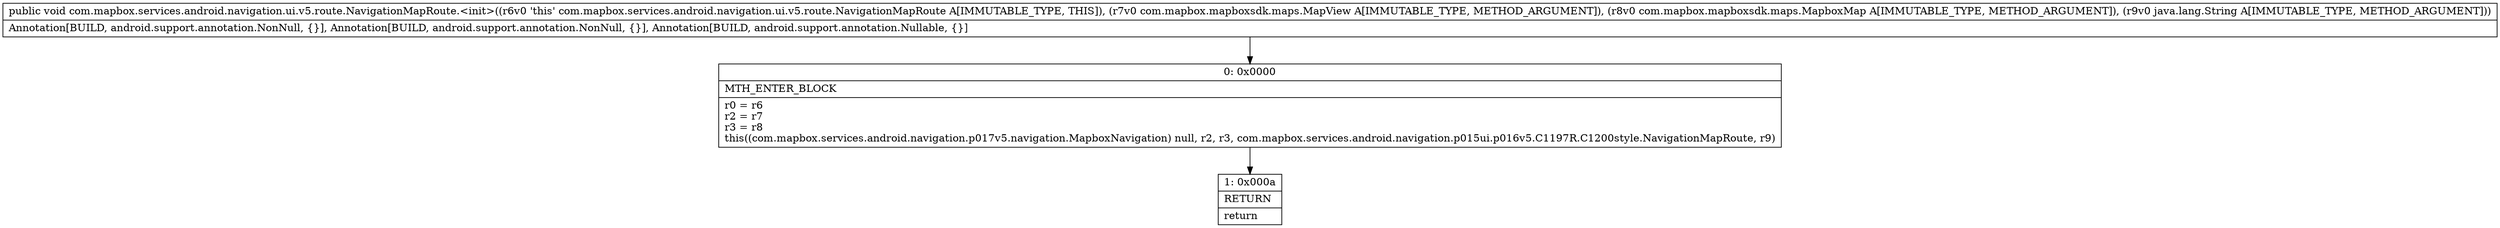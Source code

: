 digraph "CFG forcom.mapbox.services.android.navigation.ui.v5.route.NavigationMapRoute.\<init\>(Lcom\/mapbox\/mapboxsdk\/maps\/MapView;Lcom\/mapbox\/mapboxsdk\/maps\/MapboxMap;Ljava\/lang\/String;)V" {
Node_0 [shape=record,label="{0\:\ 0x0000|MTH_ENTER_BLOCK\l|r0 = r6\lr2 = r7\lr3 = r8\lthis((com.mapbox.services.android.navigation.p017v5.navigation.MapboxNavigation) null, r2, r3, com.mapbox.services.android.navigation.p015ui.p016v5.C1197R.C1200style.NavigationMapRoute, r9)\l}"];
Node_1 [shape=record,label="{1\:\ 0x000a|RETURN\l|return\l}"];
MethodNode[shape=record,label="{public void com.mapbox.services.android.navigation.ui.v5.route.NavigationMapRoute.\<init\>((r6v0 'this' com.mapbox.services.android.navigation.ui.v5.route.NavigationMapRoute A[IMMUTABLE_TYPE, THIS]), (r7v0 com.mapbox.mapboxsdk.maps.MapView A[IMMUTABLE_TYPE, METHOD_ARGUMENT]), (r8v0 com.mapbox.mapboxsdk.maps.MapboxMap A[IMMUTABLE_TYPE, METHOD_ARGUMENT]), (r9v0 java.lang.String A[IMMUTABLE_TYPE, METHOD_ARGUMENT]))  | Annotation[BUILD, android.support.annotation.NonNull, \{\}], Annotation[BUILD, android.support.annotation.NonNull, \{\}], Annotation[BUILD, android.support.annotation.Nullable, \{\}]\l}"];
MethodNode -> Node_0;
Node_0 -> Node_1;
}

